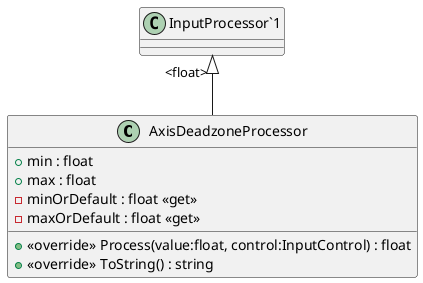 @startuml
class AxisDeadzoneProcessor {
    + min : float
    + max : float
    - minOrDefault : float <<get>>
    - maxOrDefault : float <<get>>
    + <<override>> Process(value:float, control:InputControl) : float
    + <<override>> ToString() : string
}
"InputProcessor`1" "<float>" <|-- AxisDeadzoneProcessor
@enduml
